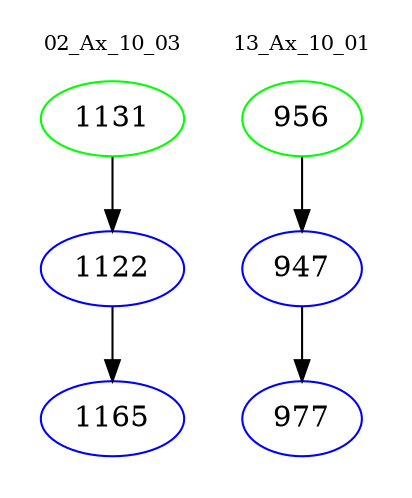 digraph{
subgraph cluster_0 {
color = white
label = "02_Ax_10_03";
fontsize=10;
T0_1131 [label="1131", color="green"]
T0_1131 -> T0_1122 [color="black"]
T0_1122 [label="1122", color="blue"]
T0_1122 -> T0_1165 [color="black"]
T0_1165 [label="1165", color="blue"]
}
subgraph cluster_1 {
color = white
label = "13_Ax_10_01";
fontsize=10;
T1_956 [label="956", color="green"]
T1_956 -> T1_947 [color="black"]
T1_947 [label="947", color="blue"]
T1_947 -> T1_977 [color="black"]
T1_977 [label="977", color="blue"]
}
}
